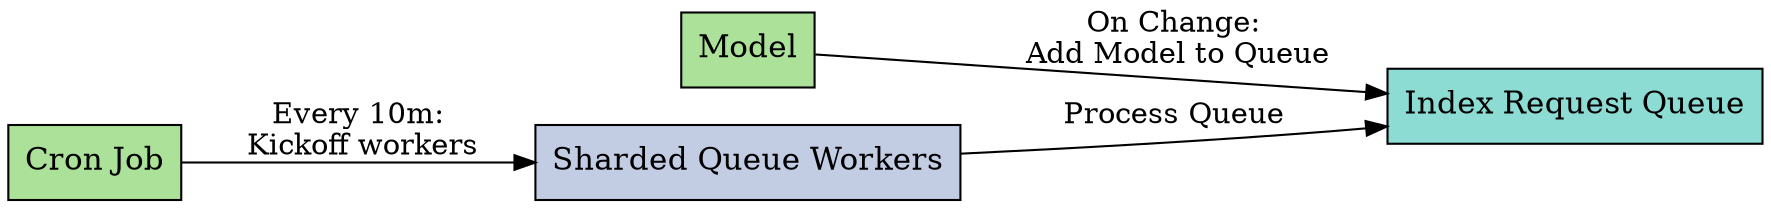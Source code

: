 digraph G {
  node [shape=box fontsize=15];
  ranksep=.75; size = "13,20.5";
  rankdir=LR;
  
  {
    node [fillcolor="#ACE199" style=filled]
    
    Model
    "Cron Job"
  }  

  {
    node [fillcolor="#8CDCD4" style=filled]
    "Index Request Queue"
  }


  {
    node [fillcolor="#C2CCE3" style=filled]
    "Sharded Queue Workers"
  }

  Model -> "Index Request Queue" [label="On Change:\n Add Model to Queue"]
  "Cron Job" -> "Sharded Queue Workers" [label="Every 10m:\n Kickoff workers"]
  "Sharded Queue Workers" -> "Index Request Queue" [label="Process Queue"]
}